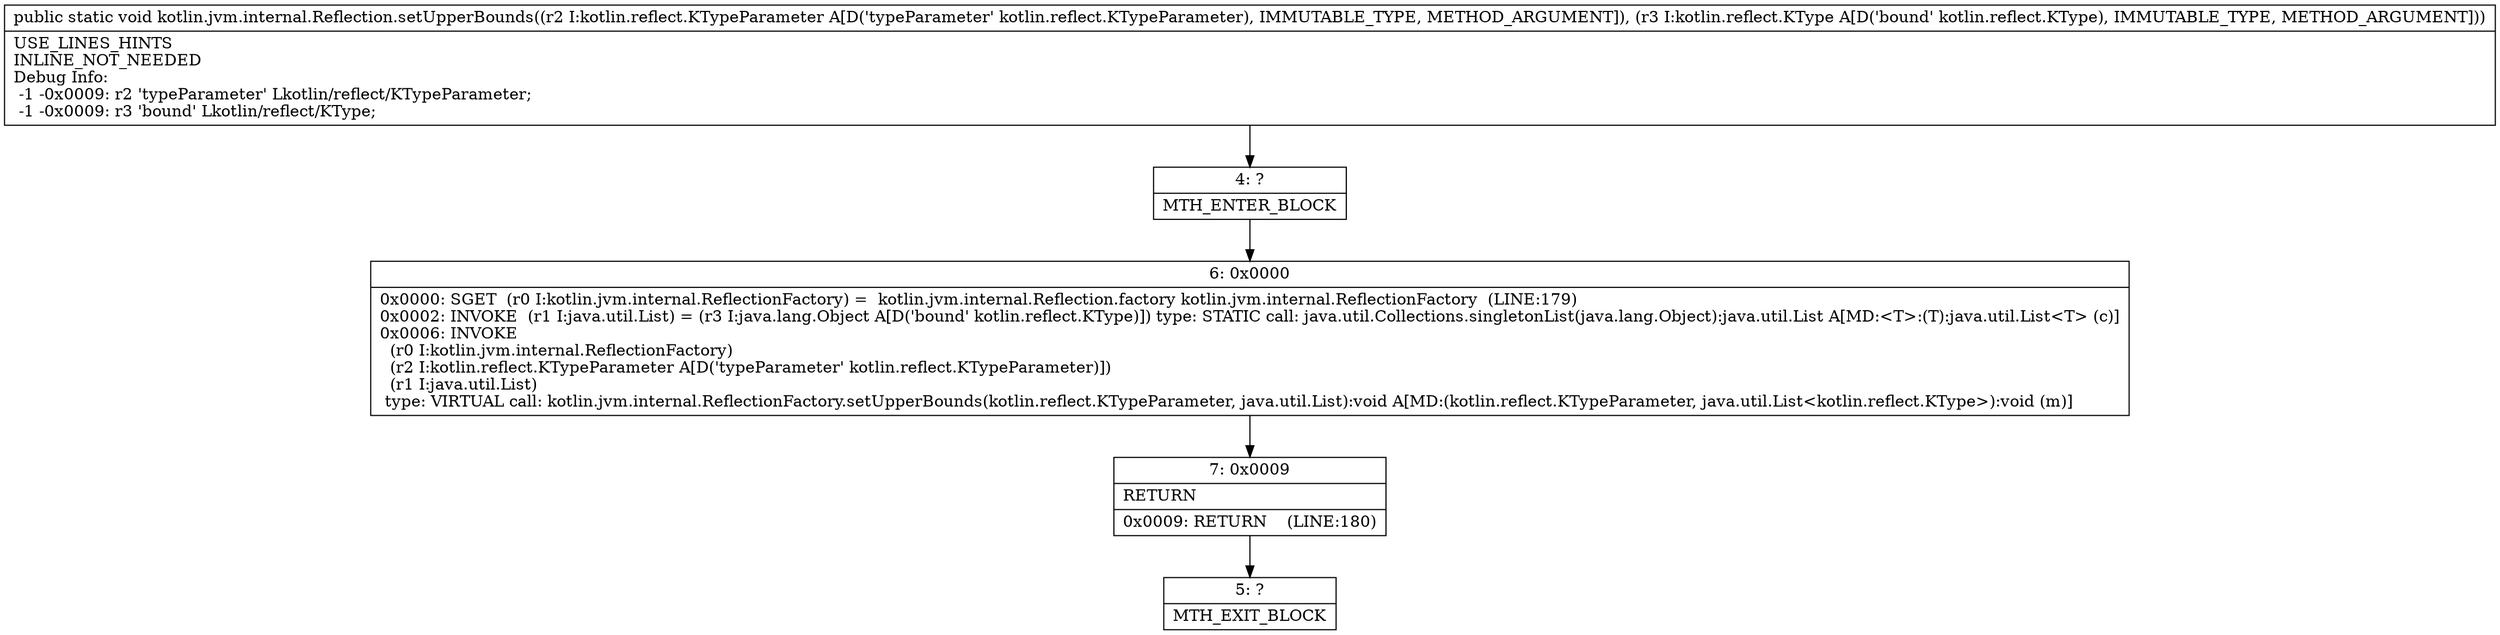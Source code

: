 digraph "CFG forkotlin.jvm.internal.Reflection.setUpperBounds(Lkotlin\/reflect\/KTypeParameter;Lkotlin\/reflect\/KType;)V" {
Node_4 [shape=record,label="{4\:\ ?|MTH_ENTER_BLOCK\l}"];
Node_6 [shape=record,label="{6\:\ 0x0000|0x0000: SGET  (r0 I:kotlin.jvm.internal.ReflectionFactory) =  kotlin.jvm.internal.Reflection.factory kotlin.jvm.internal.ReflectionFactory  (LINE:179)\l0x0002: INVOKE  (r1 I:java.util.List) = (r3 I:java.lang.Object A[D('bound' kotlin.reflect.KType)]) type: STATIC call: java.util.Collections.singletonList(java.lang.Object):java.util.List A[MD:\<T\>:(T):java.util.List\<T\> (c)]\l0x0006: INVOKE  \l  (r0 I:kotlin.jvm.internal.ReflectionFactory)\l  (r2 I:kotlin.reflect.KTypeParameter A[D('typeParameter' kotlin.reflect.KTypeParameter)])\l  (r1 I:java.util.List)\l type: VIRTUAL call: kotlin.jvm.internal.ReflectionFactory.setUpperBounds(kotlin.reflect.KTypeParameter, java.util.List):void A[MD:(kotlin.reflect.KTypeParameter, java.util.List\<kotlin.reflect.KType\>):void (m)]\l}"];
Node_7 [shape=record,label="{7\:\ 0x0009|RETURN\l|0x0009: RETURN    (LINE:180)\l}"];
Node_5 [shape=record,label="{5\:\ ?|MTH_EXIT_BLOCK\l}"];
MethodNode[shape=record,label="{public static void kotlin.jvm.internal.Reflection.setUpperBounds((r2 I:kotlin.reflect.KTypeParameter A[D('typeParameter' kotlin.reflect.KTypeParameter), IMMUTABLE_TYPE, METHOD_ARGUMENT]), (r3 I:kotlin.reflect.KType A[D('bound' kotlin.reflect.KType), IMMUTABLE_TYPE, METHOD_ARGUMENT]))  | USE_LINES_HINTS\lINLINE_NOT_NEEDED\lDebug Info:\l  \-1 \-0x0009: r2 'typeParameter' Lkotlin\/reflect\/KTypeParameter;\l  \-1 \-0x0009: r3 'bound' Lkotlin\/reflect\/KType;\l}"];
MethodNode -> Node_4;Node_4 -> Node_6;
Node_6 -> Node_7;
Node_7 -> Node_5;
}

